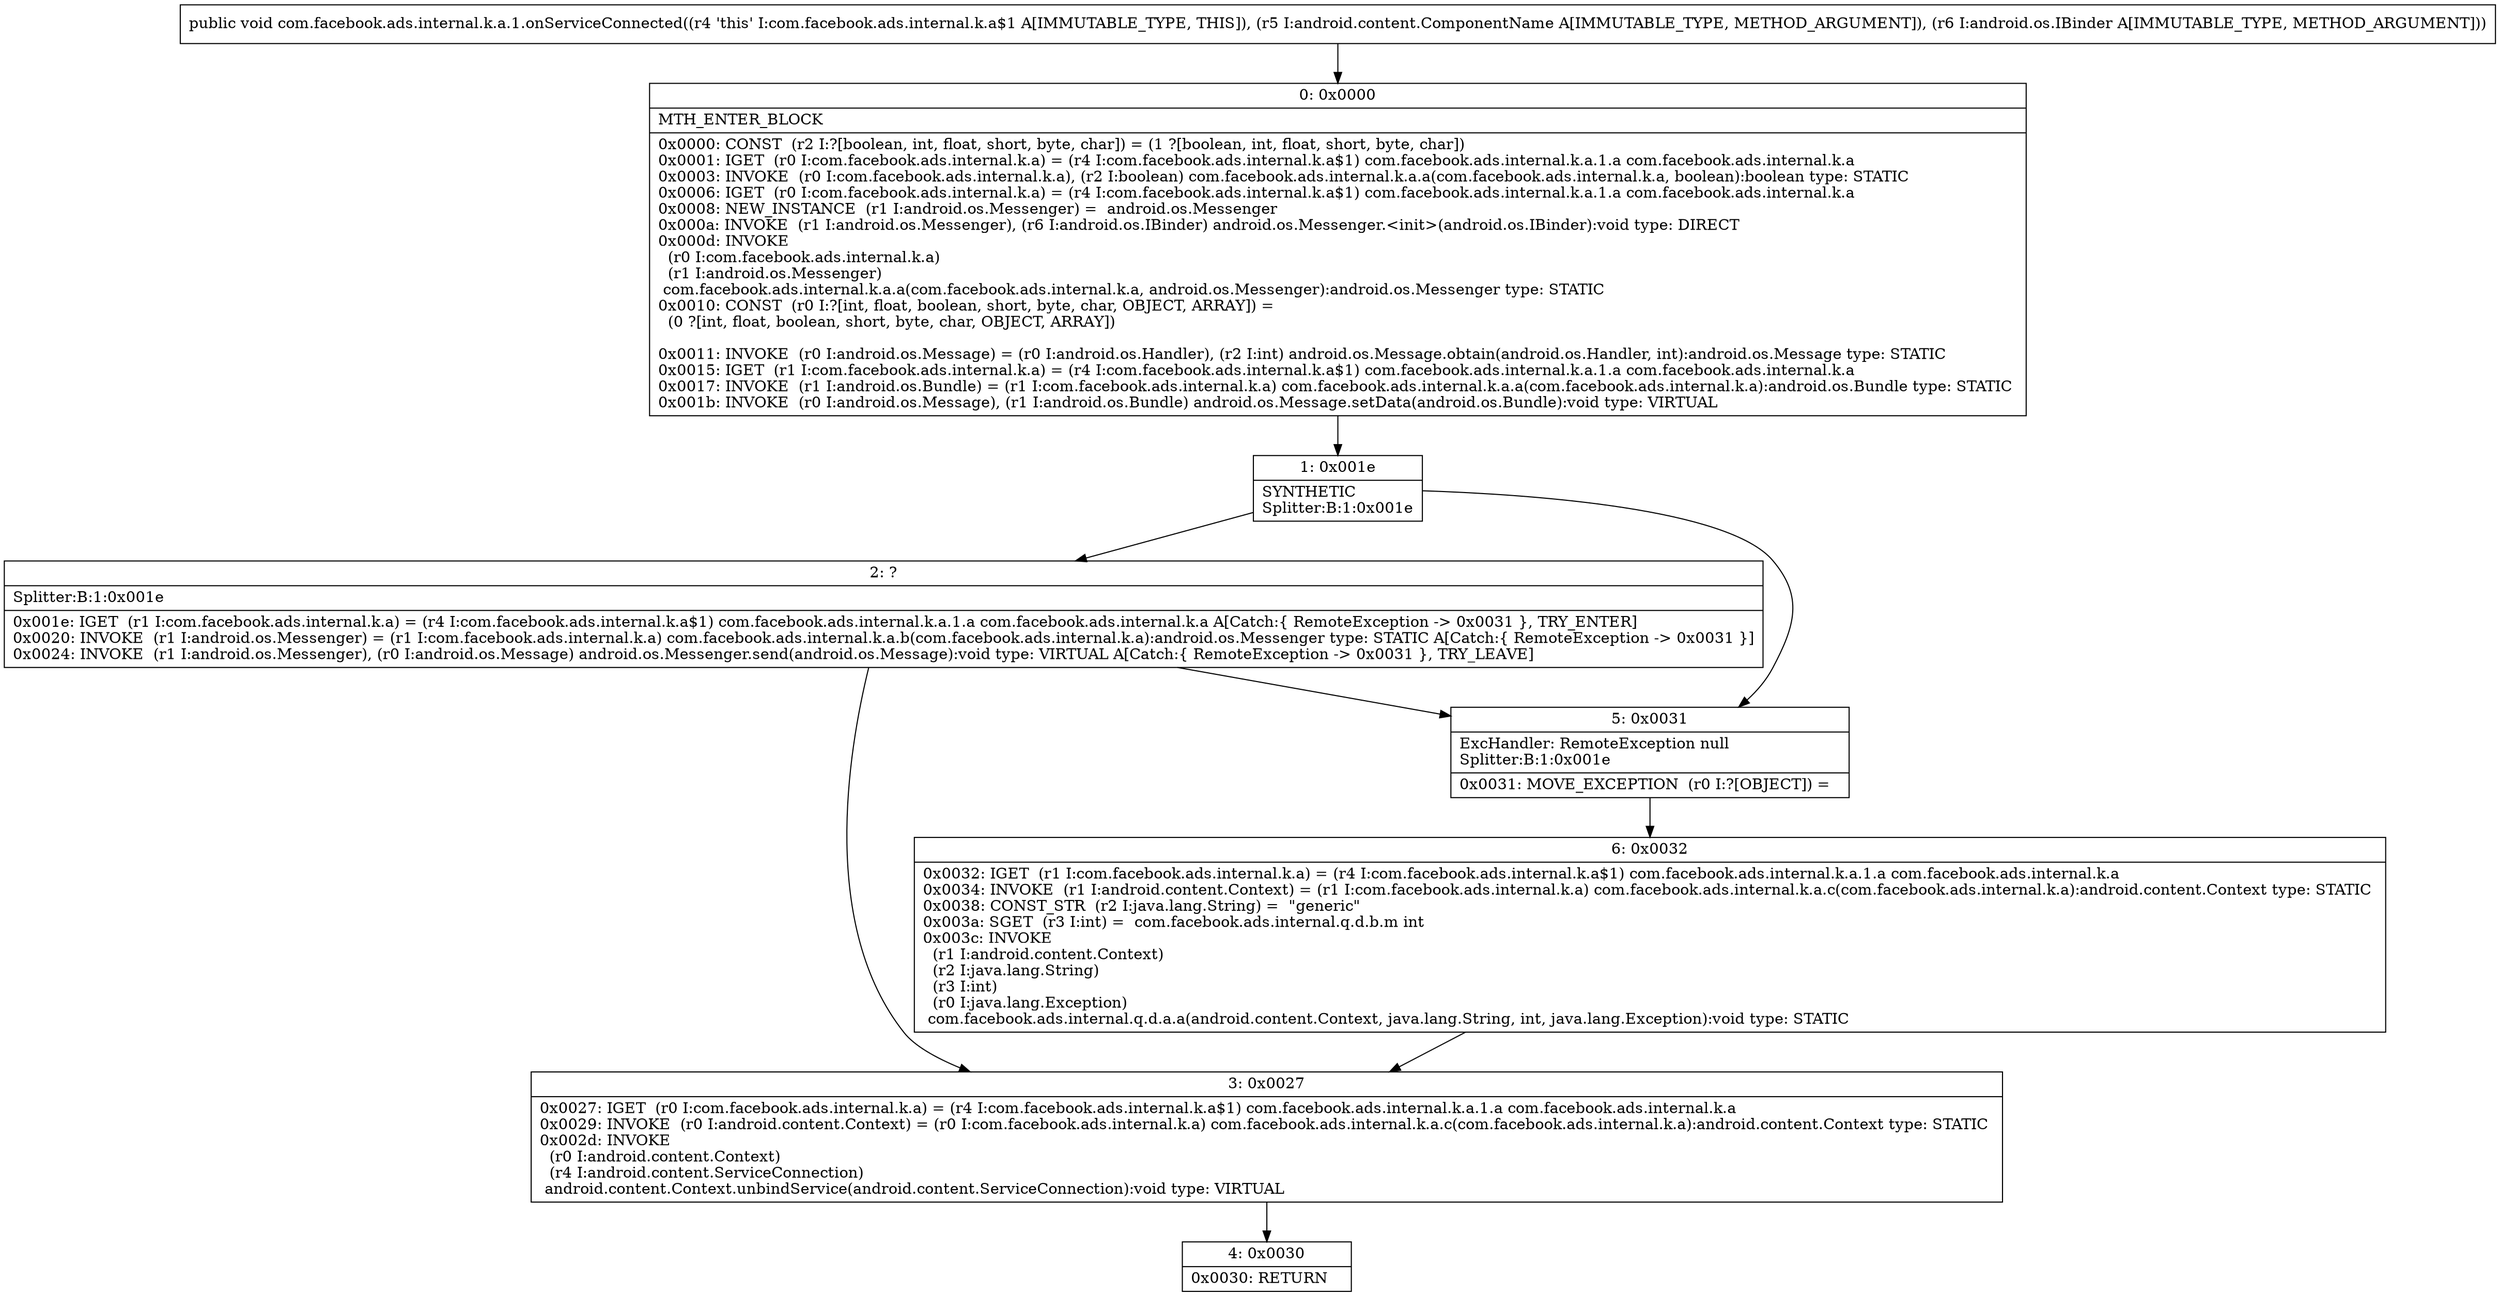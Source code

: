 digraph "CFG forcom.facebook.ads.internal.k.a.1.onServiceConnected(Landroid\/content\/ComponentName;Landroid\/os\/IBinder;)V" {
Node_0 [shape=record,label="{0\:\ 0x0000|MTH_ENTER_BLOCK\l|0x0000: CONST  (r2 I:?[boolean, int, float, short, byte, char]) = (1 ?[boolean, int, float, short, byte, char]) \l0x0001: IGET  (r0 I:com.facebook.ads.internal.k.a) = (r4 I:com.facebook.ads.internal.k.a$1) com.facebook.ads.internal.k.a.1.a com.facebook.ads.internal.k.a \l0x0003: INVOKE  (r0 I:com.facebook.ads.internal.k.a), (r2 I:boolean) com.facebook.ads.internal.k.a.a(com.facebook.ads.internal.k.a, boolean):boolean type: STATIC \l0x0006: IGET  (r0 I:com.facebook.ads.internal.k.a) = (r4 I:com.facebook.ads.internal.k.a$1) com.facebook.ads.internal.k.a.1.a com.facebook.ads.internal.k.a \l0x0008: NEW_INSTANCE  (r1 I:android.os.Messenger) =  android.os.Messenger \l0x000a: INVOKE  (r1 I:android.os.Messenger), (r6 I:android.os.IBinder) android.os.Messenger.\<init\>(android.os.IBinder):void type: DIRECT \l0x000d: INVOKE  \l  (r0 I:com.facebook.ads.internal.k.a)\l  (r1 I:android.os.Messenger)\l com.facebook.ads.internal.k.a.a(com.facebook.ads.internal.k.a, android.os.Messenger):android.os.Messenger type: STATIC \l0x0010: CONST  (r0 I:?[int, float, boolean, short, byte, char, OBJECT, ARRAY]) = \l  (0 ?[int, float, boolean, short, byte, char, OBJECT, ARRAY])\l \l0x0011: INVOKE  (r0 I:android.os.Message) = (r0 I:android.os.Handler), (r2 I:int) android.os.Message.obtain(android.os.Handler, int):android.os.Message type: STATIC \l0x0015: IGET  (r1 I:com.facebook.ads.internal.k.a) = (r4 I:com.facebook.ads.internal.k.a$1) com.facebook.ads.internal.k.a.1.a com.facebook.ads.internal.k.a \l0x0017: INVOKE  (r1 I:android.os.Bundle) = (r1 I:com.facebook.ads.internal.k.a) com.facebook.ads.internal.k.a.a(com.facebook.ads.internal.k.a):android.os.Bundle type: STATIC \l0x001b: INVOKE  (r0 I:android.os.Message), (r1 I:android.os.Bundle) android.os.Message.setData(android.os.Bundle):void type: VIRTUAL \l}"];
Node_1 [shape=record,label="{1\:\ 0x001e|SYNTHETIC\lSplitter:B:1:0x001e\l}"];
Node_2 [shape=record,label="{2\:\ ?|Splitter:B:1:0x001e\l|0x001e: IGET  (r1 I:com.facebook.ads.internal.k.a) = (r4 I:com.facebook.ads.internal.k.a$1) com.facebook.ads.internal.k.a.1.a com.facebook.ads.internal.k.a A[Catch:\{ RemoteException \-\> 0x0031 \}, TRY_ENTER]\l0x0020: INVOKE  (r1 I:android.os.Messenger) = (r1 I:com.facebook.ads.internal.k.a) com.facebook.ads.internal.k.a.b(com.facebook.ads.internal.k.a):android.os.Messenger type: STATIC A[Catch:\{ RemoteException \-\> 0x0031 \}]\l0x0024: INVOKE  (r1 I:android.os.Messenger), (r0 I:android.os.Message) android.os.Messenger.send(android.os.Message):void type: VIRTUAL A[Catch:\{ RemoteException \-\> 0x0031 \}, TRY_LEAVE]\l}"];
Node_3 [shape=record,label="{3\:\ 0x0027|0x0027: IGET  (r0 I:com.facebook.ads.internal.k.a) = (r4 I:com.facebook.ads.internal.k.a$1) com.facebook.ads.internal.k.a.1.a com.facebook.ads.internal.k.a \l0x0029: INVOKE  (r0 I:android.content.Context) = (r0 I:com.facebook.ads.internal.k.a) com.facebook.ads.internal.k.a.c(com.facebook.ads.internal.k.a):android.content.Context type: STATIC \l0x002d: INVOKE  \l  (r0 I:android.content.Context)\l  (r4 I:android.content.ServiceConnection)\l android.content.Context.unbindService(android.content.ServiceConnection):void type: VIRTUAL \l}"];
Node_4 [shape=record,label="{4\:\ 0x0030|0x0030: RETURN   \l}"];
Node_5 [shape=record,label="{5\:\ 0x0031|ExcHandler: RemoteException null\lSplitter:B:1:0x001e\l|0x0031: MOVE_EXCEPTION  (r0 I:?[OBJECT]) =  \l}"];
Node_6 [shape=record,label="{6\:\ 0x0032|0x0032: IGET  (r1 I:com.facebook.ads.internal.k.a) = (r4 I:com.facebook.ads.internal.k.a$1) com.facebook.ads.internal.k.a.1.a com.facebook.ads.internal.k.a \l0x0034: INVOKE  (r1 I:android.content.Context) = (r1 I:com.facebook.ads.internal.k.a) com.facebook.ads.internal.k.a.c(com.facebook.ads.internal.k.a):android.content.Context type: STATIC \l0x0038: CONST_STR  (r2 I:java.lang.String) =  \"generic\" \l0x003a: SGET  (r3 I:int) =  com.facebook.ads.internal.q.d.b.m int \l0x003c: INVOKE  \l  (r1 I:android.content.Context)\l  (r2 I:java.lang.String)\l  (r3 I:int)\l  (r0 I:java.lang.Exception)\l com.facebook.ads.internal.q.d.a.a(android.content.Context, java.lang.String, int, java.lang.Exception):void type: STATIC \l}"];
MethodNode[shape=record,label="{public void com.facebook.ads.internal.k.a.1.onServiceConnected((r4 'this' I:com.facebook.ads.internal.k.a$1 A[IMMUTABLE_TYPE, THIS]), (r5 I:android.content.ComponentName A[IMMUTABLE_TYPE, METHOD_ARGUMENT]), (r6 I:android.os.IBinder A[IMMUTABLE_TYPE, METHOD_ARGUMENT])) }"];
MethodNode -> Node_0;
Node_0 -> Node_1;
Node_1 -> Node_2;
Node_1 -> Node_5;
Node_2 -> Node_3;
Node_2 -> Node_5;
Node_3 -> Node_4;
Node_5 -> Node_6;
Node_6 -> Node_3;
}


